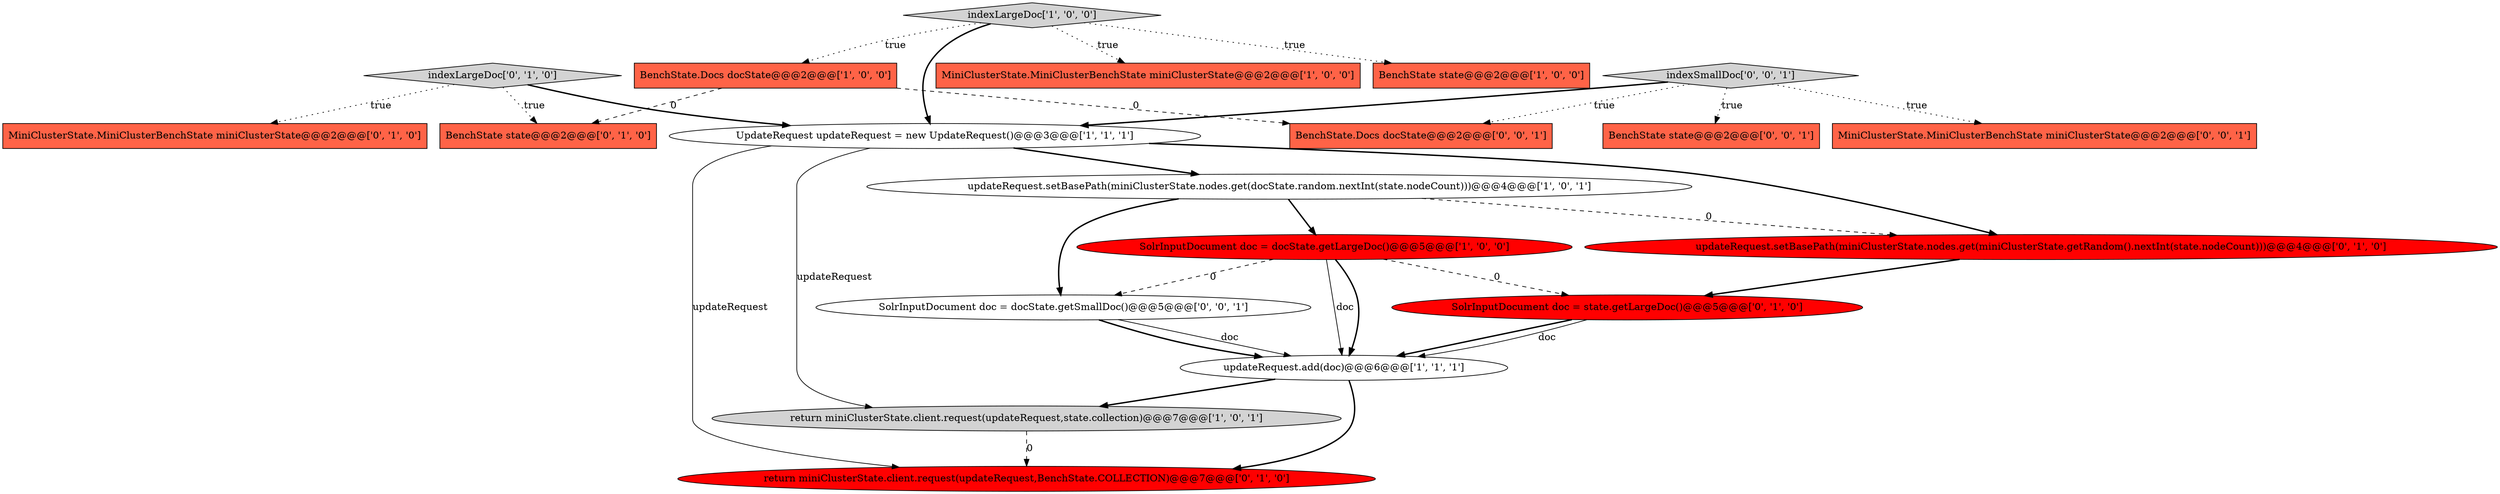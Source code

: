 digraph {
9 [style = filled, label = "MiniClusterState.MiniClusterBenchState miniClusterState@@@2@@@['0', '1', '0']", fillcolor = tomato, shape = box image = "AAA0AAABBB2BBB"];
3 [style = filled, label = "indexLargeDoc['1', '0', '0']", fillcolor = lightgray, shape = diamond image = "AAA0AAABBB1BBB"];
13 [style = filled, label = "indexLargeDoc['0', '1', '0']", fillcolor = lightgray, shape = diamond image = "AAA0AAABBB2BBB"];
12 [style = filled, label = "return miniClusterState.client.request(updateRequest,BenchState.COLLECTION)@@@7@@@['0', '1', '0']", fillcolor = red, shape = ellipse image = "AAA1AAABBB2BBB"];
15 [style = filled, label = "BenchState state@@@2@@@['0', '0', '1']", fillcolor = tomato, shape = box image = "AAA0AAABBB3BBB"];
5 [style = filled, label = "BenchState.Docs docState@@@2@@@['1', '0', '0']", fillcolor = tomato, shape = box image = "AAA1AAABBB1BBB"];
18 [style = filled, label = "MiniClusterState.MiniClusterBenchState miniClusterState@@@2@@@['0', '0', '1']", fillcolor = tomato, shape = box image = "AAA0AAABBB3BBB"];
8 [style = filled, label = "UpdateRequest updateRequest = new UpdateRequest()@@@3@@@['1', '1', '1']", fillcolor = white, shape = ellipse image = "AAA0AAABBB1BBB"];
0 [style = filled, label = "MiniClusterState.MiniClusterBenchState miniClusterState@@@2@@@['1', '0', '0']", fillcolor = tomato, shape = box image = "AAA0AAABBB1BBB"];
7 [style = filled, label = "return miniClusterState.client.request(updateRequest,state.collection)@@@7@@@['1', '0', '1']", fillcolor = lightgray, shape = ellipse image = "AAA0AAABBB1BBB"];
2 [style = filled, label = "updateRequest.setBasePath(miniClusterState.nodes.get(docState.random.nextInt(state.nodeCount)))@@@4@@@['1', '0', '1']", fillcolor = white, shape = ellipse image = "AAA0AAABBB1BBB"];
1 [style = filled, label = "updateRequest.add(doc)@@@6@@@['1', '1', '1']", fillcolor = white, shape = ellipse image = "AAA0AAABBB1BBB"];
14 [style = filled, label = "BenchState state@@@2@@@['0', '1', '0']", fillcolor = tomato, shape = box image = "AAA1AAABBB2BBB"];
17 [style = filled, label = "SolrInputDocument doc = docState.getSmallDoc()@@@5@@@['0', '0', '1']", fillcolor = white, shape = ellipse image = "AAA0AAABBB3BBB"];
19 [style = filled, label = "BenchState.Docs docState@@@2@@@['0', '0', '1']", fillcolor = tomato, shape = box image = "AAA0AAABBB3BBB"];
16 [style = filled, label = "indexSmallDoc['0', '0', '1']", fillcolor = lightgray, shape = diamond image = "AAA0AAABBB3BBB"];
4 [style = filled, label = "BenchState state@@@2@@@['1', '0', '0']", fillcolor = tomato, shape = box image = "AAA0AAABBB1BBB"];
6 [style = filled, label = "SolrInputDocument doc = docState.getLargeDoc()@@@5@@@['1', '0', '0']", fillcolor = red, shape = ellipse image = "AAA1AAABBB1BBB"];
11 [style = filled, label = "SolrInputDocument doc = state.getLargeDoc()@@@5@@@['0', '1', '0']", fillcolor = red, shape = ellipse image = "AAA1AAABBB2BBB"];
10 [style = filled, label = "updateRequest.setBasePath(miniClusterState.nodes.get(miniClusterState.getRandom().nextInt(state.nodeCount)))@@@4@@@['0', '1', '0']", fillcolor = red, shape = ellipse image = "AAA1AAABBB2BBB"];
2->17 [style = bold, label=""];
16->19 [style = dotted, label="true"];
8->10 [style = bold, label=""];
5->14 [style = dashed, label="0"];
17->1 [style = bold, label=""];
16->8 [style = bold, label=""];
11->1 [style = bold, label=""];
6->1 [style = solid, label="doc"];
2->6 [style = bold, label=""];
17->1 [style = solid, label="doc"];
16->18 [style = dotted, label="true"];
8->12 [style = solid, label="updateRequest"];
6->11 [style = dashed, label="0"];
11->1 [style = solid, label="doc"];
3->4 [style = dotted, label="true"];
6->17 [style = dashed, label="0"];
1->7 [style = bold, label=""];
2->10 [style = dashed, label="0"];
6->1 [style = bold, label=""];
3->5 [style = dotted, label="true"];
8->2 [style = bold, label=""];
3->8 [style = bold, label=""];
3->0 [style = dotted, label="true"];
1->12 [style = bold, label=""];
7->12 [style = dashed, label="0"];
8->7 [style = solid, label="updateRequest"];
13->8 [style = bold, label=""];
13->14 [style = dotted, label="true"];
5->19 [style = dashed, label="0"];
16->15 [style = dotted, label="true"];
10->11 [style = bold, label=""];
13->9 [style = dotted, label="true"];
}
